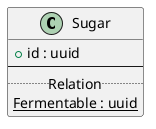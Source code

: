 @startuml
class "Sugar" as Sugar {
    + id : uuid
    --
    ..Relation..
    {static} Fermentable : uuid
}


@enduml